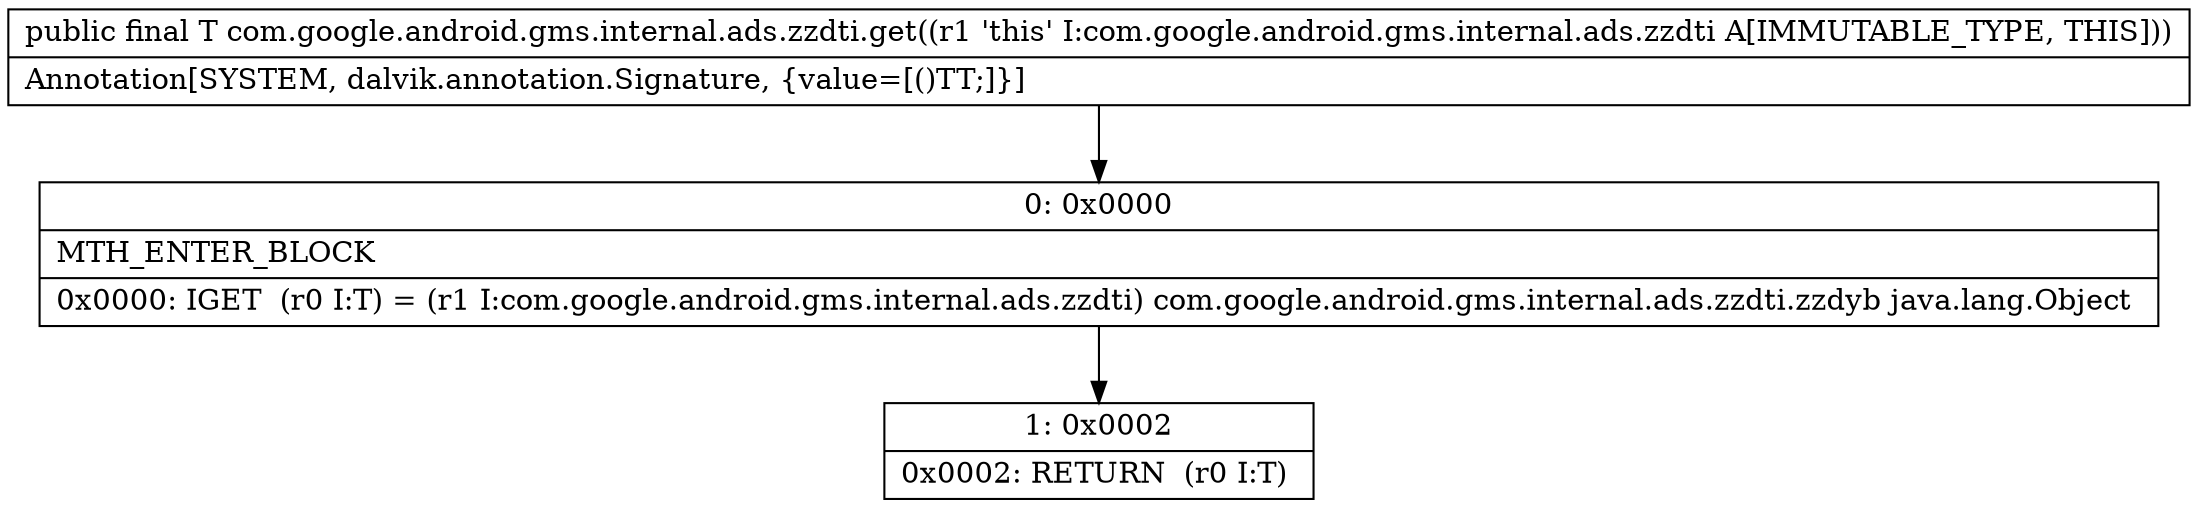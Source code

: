 digraph "CFG forcom.google.android.gms.internal.ads.zzdti.get()Ljava\/lang\/Object;" {
Node_0 [shape=record,label="{0\:\ 0x0000|MTH_ENTER_BLOCK\l|0x0000: IGET  (r0 I:T) = (r1 I:com.google.android.gms.internal.ads.zzdti) com.google.android.gms.internal.ads.zzdti.zzdyb java.lang.Object \l}"];
Node_1 [shape=record,label="{1\:\ 0x0002|0x0002: RETURN  (r0 I:T) \l}"];
MethodNode[shape=record,label="{public final T com.google.android.gms.internal.ads.zzdti.get((r1 'this' I:com.google.android.gms.internal.ads.zzdti A[IMMUTABLE_TYPE, THIS]))  | Annotation[SYSTEM, dalvik.annotation.Signature, \{value=[()TT;]\}]\l}"];
MethodNode -> Node_0;
Node_0 -> Node_1;
}

